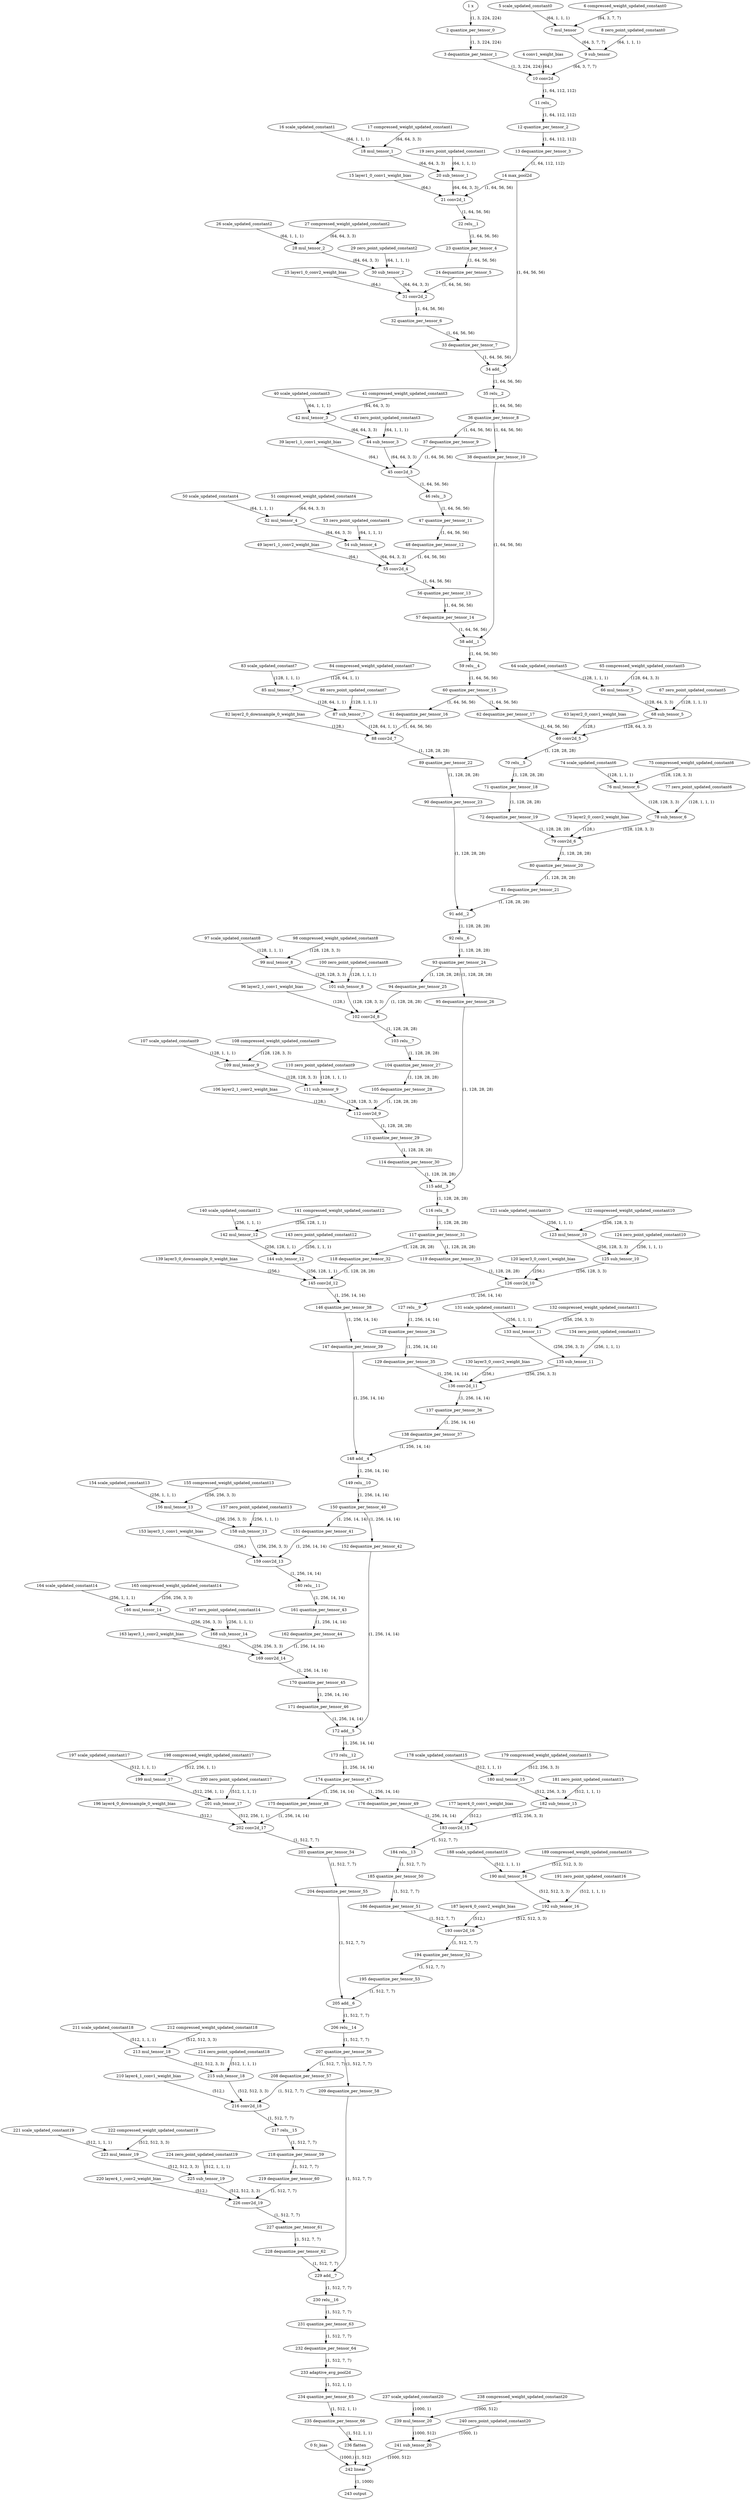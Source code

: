 strict digraph {
"0 fc_bias" [id=0, type="get_attr"];
"1 x" [id=1, type=input];
"2 quantize_per_tensor_0" [id=2, type="quantize_per_tensor"];
"3 dequantize_per_tensor_1" [id=3, type="dequantize_per_tensor"];
"4 conv1_weight_bias" [id=4, type="get_attr"];
"5 scale_updated_constant0" [id=5, type="get_attr"];
"6 compressed_weight_updated_constant0" [id=6, type="get_attr"];
"7 mul_tensor" [id=7, type=mul];
"8 zero_point_updated_constant0" [id=8, type="get_attr"];
"9 sub_tensor" [id=9, type=sub];
"10 conv2d" [id=10, type=conv2d];
"11 relu_" [id=11, type="relu_"];
"12 quantize_per_tensor_2" [id=12, type="quantize_per_tensor"];
"13 dequantize_per_tensor_3" [id=13, type="dequantize_per_tensor"];
"14 max_pool2d" [id=14, type="max_pool2d"];
"15 layer1_0_conv1_weight_bias" [id=15, type="get_attr"];
"16 scale_updated_constant1" [id=16, type="get_attr"];
"17 compressed_weight_updated_constant1" [id=17, type="get_attr"];
"18 mul_tensor_1" [id=18, type=mul];
"19 zero_point_updated_constant1" [id=19, type="get_attr"];
"20 sub_tensor_1" [id=20, type=sub];
"21 conv2d_1" [id=21, type=conv2d];
"22 relu__1" [id=22, type="relu_"];
"23 quantize_per_tensor_4" [id=23, type="quantize_per_tensor"];
"24 dequantize_per_tensor_5" [id=24, type="dequantize_per_tensor"];
"25 layer1_0_conv2_weight_bias" [id=25, type="get_attr"];
"26 scale_updated_constant2" [id=26, type="get_attr"];
"27 compressed_weight_updated_constant2" [id=27, type="get_attr"];
"28 mul_tensor_2" [id=28, type=mul];
"29 zero_point_updated_constant2" [id=29, type="get_attr"];
"30 sub_tensor_2" [id=30, type=sub];
"31 conv2d_2" [id=31, type=conv2d];
"32 quantize_per_tensor_6" [id=32, type="quantize_per_tensor"];
"33 dequantize_per_tensor_7" [id=33, type="dequantize_per_tensor"];
"34 add_" [id=34, type="add_"];
"35 relu__2" [id=35, type="relu_"];
"36 quantize_per_tensor_8" [id=36, type="quantize_per_tensor"];
"37 dequantize_per_tensor_9" [id=37, type="dequantize_per_tensor"];
"38 dequantize_per_tensor_10" [id=38, type="dequantize_per_tensor"];
"39 layer1_1_conv1_weight_bias" [id=39, type="get_attr"];
"40 scale_updated_constant3" [id=40, type="get_attr"];
"41 compressed_weight_updated_constant3" [id=41, type="get_attr"];
"42 mul_tensor_3" [id=42, type=mul];
"43 zero_point_updated_constant3" [id=43, type="get_attr"];
"44 sub_tensor_3" [id=44, type=sub];
"45 conv2d_3" [id=45, type=conv2d];
"46 relu__3" [id=46, type="relu_"];
"47 quantize_per_tensor_11" [id=47, type="quantize_per_tensor"];
"48 dequantize_per_tensor_12" [id=48, type="dequantize_per_tensor"];
"49 layer1_1_conv2_weight_bias" [id=49, type="get_attr"];
"50 scale_updated_constant4" [id=50, type="get_attr"];
"51 compressed_weight_updated_constant4" [id=51, type="get_attr"];
"52 mul_tensor_4" [id=52, type=mul];
"53 zero_point_updated_constant4" [id=53, type="get_attr"];
"54 sub_tensor_4" [id=54, type=sub];
"55 conv2d_4" [id=55, type=conv2d];
"56 quantize_per_tensor_13" [id=56, type="quantize_per_tensor"];
"57 dequantize_per_tensor_14" [id=57, type="dequantize_per_tensor"];
"58 add__1" [id=58, type="add_"];
"59 relu__4" [id=59, type="relu_"];
"60 quantize_per_tensor_15" [id=60, type="quantize_per_tensor"];
"61 dequantize_per_tensor_16" [id=61, type="dequantize_per_tensor"];
"62 dequantize_per_tensor_17" [id=62, type="dequantize_per_tensor"];
"63 layer2_0_conv1_weight_bias" [id=63, type="get_attr"];
"64 scale_updated_constant5" [id=64, type="get_attr"];
"65 compressed_weight_updated_constant5" [id=65, type="get_attr"];
"66 mul_tensor_5" [id=66, type=mul];
"67 zero_point_updated_constant5" [id=67, type="get_attr"];
"68 sub_tensor_5" [id=68, type=sub];
"69 conv2d_5" [id=69, type=conv2d];
"70 relu__5" [id=70, type="relu_"];
"71 quantize_per_tensor_18" [id=71, type="quantize_per_tensor"];
"72 dequantize_per_tensor_19" [id=72, type="dequantize_per_tensor"];
"73 layer2_0_conv2_weight_bias" [id=73, type="get_attr"];
"74 scale_updated_constant6" [id=74, type="get_attr"];
"75 compressed_weight_updated_constant6" [id=75, type="get_attr"];
"76 mul_tensor_6" [id=76, type=mul];
"77 zero_point_updated_constant6" [id=77, type="get_attr"];
"78 sub_tensor_6" [id=78, type=sub];
"79 conv2d_6" [id=79, type=conv2d];
"80 quantize_per_tensor_20" [id=80, type="quantize_per_tensor"];
"81 dequantize_per_tensor_21" [id=81, type="dequantize_per_tensor"];
"82 layer2_0_downsample_0_weight_bias" [id=82, type="get_attr"];
"83 scale_updated_constant7" [id=83, type="get_attr"];
"84 compressed_weight_updated_constant7" [id=84, type="get_attr"];
"85 mul_tensor_7" [id=85, type=mul];
"86 zero_point_updated_constant7" [id=86, type="get_attr"];
"87 sub_tensor_7" [id=87, type=sub];
"88 conv2d_7" [id=88, type=conv2d];
"89 quantize_per_tensor_22" [id=89, type="quantize_per_tensor"];
"90 dequantize_per_tensor_23" [id=90, type="dequantize_per_tensor"];
"91 add__2" [id=91, type="add_"];
"92 relu__6" [id=92, type="relu_"];
"93 quantize_per_tensor_24" [id=93, type="quantize_per_tensor"];
"94 dequantize_per_tensor_25" [id=94, type="dequantize_per_tensor"];
"95 dequantize_per_tensor_26" [id=95, type="dequantize_per_tensor"];
"96 layer2_1_conv1_weight_bias" [id=96, type="get_attr"];
"97 scale_updated_constant8" [id=97, type="get_attr"];
"98 compressed_weight_updated_constant8" [id=98, type="get_attr"];
"99 mul_tensor_8" [id=99, type=mul];
"100 zero_point_updated_constant8" [id=100, type="get_attr"];
"101 sub_tensor_8" [id=101, type=sub];
"102 conv2d_8" [id=102, type=conv2d];
"103 relu__7" [id=103, type="relu_"];
"104 quantize_per_tensor_27" [id=104, type="quantize_per_tensor"];
"105 dequantize_per_tensor_28" [id=105, type="dequantize_per_tensor"];
"106 layer2_1_conv2_weight_bias" [id=106, type="get_attr"];
"107 scale_updated_constant9" [id=107, type="get_attr"];
"108 compressed_weight_updated_constant9" [id=108, type="get_attr"];
"109 mul_tensor_9" [id=109, type=mul];
"110 zero_point_updated_constant9" [id=110, type="get_attr"];
"111 sub_tensor_9" [id=111, type=sub];
"112 conv2d_9" [id=112, type=conv2d];
"113 quantize_per_tensor_29" [id=113, type="quantize_per_tensor"];
"114 dequantize_per_tensor_30" [id=114, type="dequantize_per_tensor"];
"115 add__3" [id=115, type="add_"];
"116 relu__8" [id=116, type="relu_"];
"117 quantize_per_tensor_31" [id=117, type="quantize_per_tensor"];
"118 dequantize_per_tensor_32" [id=118, type="dequantize_per_tensor"];
"119 dequantize_per_tensor_33" [id=119, type="dequantize_per_tensor"];
"120 layer3_0_conv1_weight_bias" [id=120, type="get_attr"];
"121 scale_updated_constant10" [id=121, type="get_attr"];
"122 compressed_weight_updated_constant10" [id=122, type="get_attr"];
"123 mul_tensor_10" [id=123, type=mul];
"124 zero_point_updated_constant10" [id=124, type="get_attr"];
"125 sub_tensor_10" [id=125, type=sub];
"126 conv2d_10" [id=126, type=conv2d];
"127 relu__9" [id=127, type="relu_"];
"128 quantize_per_tensor_34" [id=128, type="quantize_per_tensor"];
"129 dequantize_per_tensor_35" [id=129, type="dequantize_per_tensor"];
"130 layer3_0_conv2_weight_bias" [id=130, type="get_attr"];
"131 scale_updated_constant11" [id=131, type="get_attr"];
"132 compressed_weight_updated_constant11" [id=132, type="get_attr"];
"133 mul_tensor_11" [id=133, type=mul];
"134 zero_point_updated_constant11" [id=134, type="get_attr"];
"135 sub_tensor_11" [id=135, type=sub];
"136 conv2d_11" [id=136, type=conv2d];
"137 quantize_per_tensor_36" [id=137, type="quantize_per_tensor"];
"138 dequantize_per_tensor_37" [id=138, type="dequantize_per_tensor"];
"139 layer3_0_downsample_0_weight_bias" [id=139, type="get_attr"];
"140 scale_updated_constant12" [id=140, type="get_attr"];
"141 compressed_weight_updated_constant12" [id=141, type="get_attr"];
"142 mul_tensor_12" [id=142, type=mul];
"143 zero_point_updated_constant12" [id=143, type="get_attr"];
"144 sub_tensor_12" [id=144, type=sub];
"145 conv2d_12" [id=145, type=conv2d];
"146 quantize_per_tensor_38" [id=146, type="quantize_per_tensor"];
"147 dequantize_per_tensor_39" [id=147, type="dequantize_per_tensor"];
"148 add__4" [id=148, type="add_"];
"149 relu__10" [id=149, type="relu_"];
"150 quantize_per_tensor_40" [id=150, type="quantize_per_tensor"];
"151 dequantize_per_tensor_41" [id=151, type="dequantize_per_tensor"];
"152 dequantize_per_tensor_42" [id=152, type="dequantize_per_tensor"];
"153 layer3_1_conv1_weight_bias" [id=153, type="get_attr"];
"154 scale_updated_constant13" [id=154, type="get_attr"];
"155 compressed_weight_updated_constant13" [id=155, type="get_attr"];
"156 mul_tensor_13" [id=156, type=mul];
"157 zero_point_updated_constant13" [id=157, type="get_attr"];
"158 sub_tensor_13" [id=158, type=sub];
"159 conv2d_13" [id=159, type=conv2d];
"160 relu__11" [id=160, type="relu_"];
"161 quantize_per_tensor_43" [id=161, type="quantize_per_tensor"];
"162 dequantize_per_tensor_44" [id=162, type="dequantize_per_tensor"];
"163 layer3_1_conv2_weight_bias" [id=163, type="get_attr"];
"164 scale_updated_constant14" [id=164, type="get_attr"];
"165 compressed_weight_updated_constant14" [id=165, type="get_attr"];
"166 mul_tensor_14" [id=166, type=mul];
"167 zero_point_updated_constant14" [id=167, type="get_attr"];
"168 sub_tensor_14" [id=168, type=sub];
"169 conv2d_14" [id=169, type=conv2d];
"170 quantize_per_tensor_45" [id=170, type="quantize_per_tensor"];
"171 dequantize_per_tensor_46" [id=171, type="dequantize_per_tensor"];
"172 add__5" [id=172, type="add_"];
"173 relu__12" [id=173, type="relu_"];
"174 quantize_per_tensor_47" [id=174, type="quantize_per_tensor"];
"175 dequantize_per_tensor_48" [id=175, type="dequantize_per_tensor"];
"176 dequantize_per_tensor_49" [id=176, type="dequantize_per_tensor"];
"177 layer4_0_conv1_weight_bias" [id=177, type="get_attr"];
"178 scale_updated_constant15" [id=178, type="get_attr"];
"179 compressed_weight_updated_constant15" [id=179, type="get_attr"];
"180 mul_tensor_15" [id=180, type=mul];
"181 zero_point_updated_constant15" [id=181, type="get_attr"];
"182 sub_tensor_15" [id=182, type=sub];
"183 conv2d_15" [id=183, type=conv2d];
"184 relu__13" [id=184, type="relu_"];
"185 quantize_per_tensor_50" [id=185, type="quantize_per_tensor"];
"186 dequantize_per_tensor_51" [id=186, type="dequantize_per_tensor"];
"187 layer4_0_conv2_weight_bias" [id=187, type="get_attr"];
"188 scale_updated_constant16" [id=188, type="get_attr"];
"189 compressed_weight_updated_constant16" [id=189, type="get_attr"];
"190 mul_tensor_16" [id=190, type=mul];
"191 zero_point_updated_constant16" [id=191, type="get_attr"];
"192 sub_tensor_16" [id=192, type=sub];
"193 conv2d_16" [id=193, type=conv2d];
"194 quantize_per_tensor_52" [id=194, type="quantize_per_tensor"];
"195 dequantize_per_tensor_53" [id=195, type="dequantize_per_tensor"];
"196 layer4_0_downsample_0_weight_bias" [id=196, type="get_attr"];
"197 scale_updated_constant17" [id=197, type="get_attr"];
"198 compressed_weight_updated_constant17" [id=198, type="get_attr"];
"199 mul_tensor_17" [id=199, type=mul];
"200 zero_point_updated_constant17" [id=200, type="get_attr"];
"201 sub_tensor_17" [id=201, type=sub];
"202 conv2d_17" [id=202, type=conv2d];
"203 quantize_per_tensor_54" [id=203, type="quantize_per_tensor"];
"204 dequantize_per_tensor_55" [id=204, type="dequantize_per_tensor"];
"205 add__6" [id=205, type="add_"];
"206 relu__14" [id=206, type="relu_"];
"207 quantize_per_tensor_56" [id=207, type="quantize_per_tensor"];
"208 dequantize_per_tensor_57" [id=208, type="dequantize_per_tensor"];
"209 dequantize_per_tensor_58" [id=209, type="dequantize_per_tensor"];
"210 layer4_1_conv1_weight_bias" [id=210, type="get_attr"];
"211 scale_updated_constant18" [id=211, type="get_attr"];
"212 compressed_weight_updated_constant18" [id=212, type="get_attr"];
"213 mul_tensor_18" [id=213, type=mul];
"214 zero_point_updated_constant18" [id=214, type="get_attr"];
"215 sub_tensor_18" [id=215, type=sub];
"216 conv2d_18" [id=216, type=conv2d];
"217 relu__15" [id=217, type="relu_"];
"218 quantize_per_tensor_59" [id=218, type="quantize_per_tensor"];
"219 dequantize_per_tensor_60" [id=219, type="dequantize_per_tensor"];
"220 layer4_1_conv2_weight_bias" [id=220, type="get_attr"];
"221 scale_updated_constant19" [id=221, type="get_attr"];
"222 compressed_weight_updated_constant19" [id=222, type="get_attr"];
"223 mul_tensor_19" [id=223, type=mul];
"224 zero_point_updated_constant19" [id=224, type="get_attr"];
"225 sub_tensor_19" [id=225, type=sub];
"226 conv2d_19" [id=226, type=conv2d];
"227 quantize_per_tensor_61" [id=227, type="quantize_per_tensor"];
"228 dequantize_per_tensor_62" [id=228, type="dequantize_per_tensor"];
"229 add__7" [id=229, type="add_"];
"230 relu__16" [id=230, type="relu_"];
"231 quantize_per_tensor_63" [id=231, type="quantize_per_tensor"];
"232 dequantize_per_tensor_64" [id=232, type="dequantize_per_tensor"];
"233 adaptive_avg_pool2d" [id=233, type="adaptive_avg_pool2d"];
"234 quantize_per_tensor_65" [id=234, type="quantize_per_tensor"];
"235 dequantize_per_tensor_66" [id=235, type="dequantize_per_tensor"];
"236 flatten" [id=236, type=flatten];
"237 scale_updated_constant20" [id=237, type="get_attr"];
"238 compressed_weight_updated_constant20" [id=238, type="get_attr"];
"239 mul_tensor_20" [id=239, type=mul];
"240 zero_point_updated_constant20" [id=240, type="get_attr"];
"241 sub_tensor_20" [id=241, type=sub];
"242 linear" [id=242, type=linear];
"243 output" [id=243, type=output];
"0 fc_bias" -> "242 linear" [style=solid, label="(1000,)"];
"1 x" -> "2 quantize_per_tensor_0" [style=solid, label="(1, 3, 224, 224)"];
"2 quantize_per_tensor_0" -> "3 dequantize_per_tensor_1" [style=solid, label="(1, 3, 224, 224)"];
"3 dequantize_per_tensor_1" -> "10 conv2d" [style=solid, label="(1, 3, 224, 224)"];
"4 conv1_weight_bias" -> "10 conv2d" [style=solid, label="(64,)"];
"5 scale_updated_constant0" -> "7 mul_tensor" [style=solid, label="(64, 1, 1, 1)"];
"6 compressed_weight_updated_constant0" -> "7 mul_tensor" [style=solid, label="(64, 3, 7, 7)"];
"7 mul_tensor" -> "9 sub_tensor" [style=solid, label="(64, 3, 7, 7)"];
"8 zero_point_updated_constant0" -> "9 sub_tensor" [style=solid, label="(64, 1, 1, 1)"];
"9 sub_tensor" -> "10 conv2d" [style=solid, label="(64, 3, 7, 7)"];
"10 conv2d" -> "11 relu_" [style=solid, label="(1, 64, 112, 112)"];
"11 relu_" -> "12 quantize_per_tensor_2" [style=solid, label="(1, 64, 112, 112)"];
"12 quantize_per_tensor_2" -> "13 dequantize_per_tensor_3" [style=solid, label="(1, 64, 112, 112)"];
"13 dequantize_per_tensor_3" -> "14 max_pool2d" [style=solid, label="(1, 64, 112, 112)"];
"14 max_pool2d" -> "21 conv2d_1" [style=solid, label="(1, 64, 56, 56)"];
"14 max_pool2d" -> "34 add_" [style=solid, label="(1, 64, 56, 56)"];
"15 layer1_0_conv1_weight_bias" -> "21 conv2d_1" [style=solid, label="(64,)"];
"16 scale_updated_constant1" -> "18 mul_tensor_1" [style=solid, label="(64, 1, 1, 1)"];
"17 compressed_weight_updated_constant1" -> "18 mul_tensor_1" [style=solid, label="(64, 64, 3, 3)"];
"18 mul_tensor_1" -> "20 sub_tensor_1" [style=solid, label="(64, 64, 3, 3)"];
"19 zero_point_updated_constant1" -> "20 sub_tensor_1" [style=solid, label="(64, 1, 1, 1)"];
"20 sub_tensor_1" -> "21 conv2d_1" [style=solid, label="(64, 64, 3, 3)"];
"21 conv2d_1" -> "22 relu__1" [style=solid, label="(1, 64, 56, 56)"];
"22 relu__1" -> "23 quantize_per_tensor_4" [style=solid, label="(1, 64, 56, 56)"];
"23 quantize_per_tensor_4" -> "24 dequantize_per_tensor_5" [style=solid, label="(1, 64, 56, 56)"];
"24 dequantize_per_tensor_5" -> "31 conv2d_2" [style=solid, label="(1, 64, 56, 56)"];
"25 layer1_0_conv2_weight_bias" -> "31 conv2d_2" [style=solid, label="(64,)"];
"26 scale_updated_constant2" -> "28 mul_tensor_2" [style=solid, label="(64, 1, 1, 1)"];
"27 compressed_weight_updated_constant2" -> "28 mul_tensor_2" [style=solid, label="(64, 64, 3, 3)"];
"28 mul_tensor_2" -> "30 sub_tensor_2" [style=solid, label="(64, 64, 3, 3)"];
"29 zero_point_updated_constant2" -> "30 sub_tensor_2" [style=solid, label="(64, 1, 1, 1)"];
"30 sub_tensor_2" -> "31 conv2d_2" [style=solid, label="(64, 64, 3, 3)"];
"31 conv2d_2" -> "32 quantize_per_tensor_6" [style=solid, label="(1, 64, 56, 56)"];
"32 quantize_per_tensor_6" -> "33 dequantize_per_tensor_7" [style=solid, label="(1, 64, 56, 56)"];
"33 dequantize_per_tensor_7" -> "34 add_" [style=solid, label="(1, 64, 56, 56)"];
"34 add_" -> "35 relu__2" [style=solid, label="(1, 64, 56, 56)"];
"35 relu__2" -> "36 quantize_per_tensor_8" [style=solid, label="(1, 64, 56, 56)"];
"36 quantize_per_tensor_8" -> "37 dequantize_per_tensor_9" [style=solid, label="(1, 64, 56, 56)"];
"36 quantize_per_tensor_8" -> "38 dequantize_per_tensor_10" [style=solid, label="(1, 64, 56, 56)"];
"37 dequantize_per_tensor_9" -> "45 conv2d_3" [style=solid, label="(1, 64, 56, 56)"];
"38 dequantize_per_tensor_10" -> "58 add__1" [style=solid, label="(1, 64, 56, 56)"];
"39 layer1_1_conv1_weight_bias" -> "45 conv2d_3" [style=solid, label="(64,)"];
"40 scale_updated_constant3" -> "42 mul_tensor_3" [style=solid, label="(64, 1, 1, 1)"];
"41 compressed_weight_updated_constant3" -> "42 mul_tensor_3" [style=solid, label="(64, 64, 3, 3)"];
"42 mul_tensor_3" -> "44 sub_tensor_3" [style=solid, label="(64, 64, 3, 3)"];
"43 zero_point_updated_constant3" -> "44 sub_tensor_3" [style=solid, label="(64, 1, 1, 1)"];
"44 sub_tensor_3" -> "45 conv2d_3" [style=solid, label="(64, 64, 3, 3)"];
"45 conv2d_3" -> "46 relu__3" [style=solid, label="(1, 64, 56, 56)"];
"46 relu__3" -> "47 quantize_per_tensor_11" [style=solid, label="(1, 64, 56, 56)"];
"47 quantize_per_tensor_11" -> "48 dequantize_per_tensor_12" [style=solid, label="(1, 64, 56, 56)"];
"48 dequantize_per_tensor_12" -> "55 conv2d_4" [style=solid, label="(1, 64, 56, 56)"];
"49 layer1_1_conv2_weight_bias" -> "55 conv2d_4" [style=solid, label="(64,)"];
"50 scale_updated_constant4" -> "52 mul_tensor_4" [style=solid, label="(64, 1, 1, 1)"];
"51 compressed_weight_updated_constant4" -> "52 mul_tensor_4" [style=solid, label="(64, 64, 3, 3)"];
"52 mul_tensor_4" -> "54 sub_tensor_4" [style=solid, label="(64, 64, 3, 3)"];
"53 zero_point_updated_constant4" -> "54 sub_tensor_4" [style=solid, label="(64, 1, 1, 1)"];
"54 sub_tensor_4" -> "55 conv2d_4" [style=solid, label="(64, 64, 3, 3)"];
"55 conv2d_4" -> "56 quantize_per_tensor_13" [style=solid, label="(1, 64, 56, 56)"];
"56 quantize_per_tensor_13" -> "57 dequantize_per_tensor_14" [style=solid, label="(1, 64, 56, 56)"];
"57 dequantize_per_tensor_14" -> "58 add__1" [style=solid, label="(1, 64, 56, 56)"];
"58 add__1" -> "59 relu__4" [style=solid, label="(1, 64, 56, 56)"];
"59 relu__4" -> "60 quantize_per_tensor_15" [style=solid, label="(1, 64, 56, 56)"];
"60 quantize_per_tensor_15" -> "61 dequantize_per_tensor_16" [style=solid, label="(1, 64, 56, 56)"];
"60 quantize_per_tensor_15" -> "62 dequantize_per_tensor_17" [style=solid, label="(1, 64, 56, 56)"];
"61 dequantize_per_tensor_16" -> "88 conv2d_7" [style=solid, label="(1, 64, 56, 56)"];
"62 dequantize_per_tensor_17" -> "69 conv2d_5" [style=solid, label="(1, 64, 56, 56)"];
"63 layer2_0_conv1_weight_bias" -> "69 conv2d_5" [style=solid, label="(128,)"];
"64 scale_updated_constant5" -> "66 mul_tensor_5" [style=solid, label="(128, 1, 1, 1)"];
"65 compressed_weight_updated_constant5" -> "66 mul_tensor_5" [style=solid, label="(128, 64, 3, 3)"];
"66 mul_tensor_5" -> "68 sub_tensor_5" [style=solid, label="(128, 64, 3, 3)"];
"67 zero_point_updated_constant5" -> "68 sub_tensor_5" [style=solid, label="(128, 1, 1, 1)"];
"68 sub_tensor_5" -> "69 conv2d_5" [style=solid, label="(128, 64, 3, 3)"];
"69 conv2d_5" -> "70 relu__5" [style=solid, label="(1, 128, 28, 28)"];
"70 relu__5" -> "71 quantize_per_tensor_18" [style=solid, label="(1, 128, 28, 28)"];
"71 quantize_per_tensor_18" -> "72 dequantize_per_tensor_19" [style=solid, label="(1, 128, 28, 28)"];
"72 dequantize_per_tensor_19" -> "79 conv2d_6" [style=solid, label="(1, 128, 28, 28)"];
"73 layer2_0_conv2_weight_bias" -> "79 conv2d_6" [style=solid, label="(128,)"];
"74 scale_updated_constant6" -> "76 mul_tensor_6" [style=solid, label="(128, 1, 1, 1)"];
"75 compressed_weight_updated_constant6" -> "76 mul_tensor_6" [style=solid, label="(128, 128, 3, 3)"];
"76 mul_tensor_6" -> "78 sub_tensor_6" [style=solid, label="(128, 128, 3, 3)"];
"77 zero_point_updated_constant6" -> "78 sub_tensor_6" [style=solid, label="(128, 1, 1, 1)"];
"78 sub_tensor_6" -> "79 conv2d_6" [style=solid, label="(128, 128, 3, 3)"];
"79 conv2d_6" -> "80 quantize_per_tensor_20" [style=solid, label="(1, 128, 28, 28)"];
"80 quantize_per_tensor_20" -> "81 dequantize_per_tensor_21" [style=solid, label="(1, 128, 28, 28)"];
"81 dequantize_per_tensor_21" -> "91 add__2" [style=solid, label="(1, 128, 28, 28)"];
"82 layer2_0_downsample_0_weight_bias" -> "88 conv2d_7" [style=solid, label="(128,)"];
"83 scale_updated_constant7" -> "85 mul_tensor_7" [style=solid, label="(128, 1, 1, 1)"];
"84 compressed_weight_updated_constant7" -> "85 mul_tensor_7" [style=solid, label="(128, 64, 1, 1)"];
"85 mul_tensor_7" -> "87 sub_tensor_7" [style=solid, label="(128, 64, 1, 1)"];
"86 zero_point_updated_constant7" -> "87 sub_tensor_7" [style=solid, label="(128, 1, 1, 1)"];
"87 sub_tensor_7" -> "88 conv2d_7" [style=solid, label="(128, 64, 1, 1)"];
"88 conv2d_7" -> "89 quantize_per_tensor_22" [style=solid, label="(1, 128, 28, 28)"];
"89 quantize_per_tensor_22" -> "90 dequantize_per_tensor_23" [style=solid, label="(1, 128, 28, 28)"];
"90 dequantize_per_tensor_23" -> "91 add__2" [style=solid, label="(1, 128, 28, 28)"];
"91 add__2" -> "92 relu__6" [style=solid, label="(1, 128, 28, 28)"];
"92 relu__6" -> "93 quantize_per_tensor_24" [style=solid, label="(1, 128, 28, 28)"];
"93 quantize_per_tensor_24" -> "94 dequantize_per_tensor_25" [style=solid, label="(1, 128, 28, 28)"];
"93 quantize_per_tensor_24" -> "95 dequantize_per_tensor_26" [style=solid, label="(1, 128, 28, 28)"];
"94 dequantize_per_tensor_25" -> "102 conv2d_8" [style=solid, label="(1, 128, 28, 28)"];
"95 dequantize_per_tensor_26" -> "115 add__3" [style=solid, label="(1, 128, 28, 28)"];
"96 layer2_1_conv1_weight_bias" -> "102 conv2d_8" [style=solid, label="(128,)"];
"97 scale_updated_constant8" -> "99 mul_tensor_8" [style=solid, label="(128, 1, 1, 1)"];
"98 compressed_weight_updated_constant8" -> "99 mul_tensor_8" [style=solid, label="(128, 128, 3, 3)"];
"99 mul_tensor_8" -> "101 sub_tensor_8" [style=solid, label="(128, 128, 3, 3)"];
"100 zero_point_updated_constant8" -> "101 sub_tensor_8" [style=solid, label="(128, 1, 1, 1)"];
"101 sub_tensor_8" -> "102 conv2d_8" [style=solid, label="(128, 128, 3, 3)"];
"102 conv2d_8" -> "103 relu__7" [style=solid, label="(1, 128, 28, 28)"];
"103 relu__7" -> "104 quantize_per_tensor_27" [style=solid, label="(1, 128, 28, 28)"];
"104 quantize_per_tensor_27" -> "105 dequantize_per_tensor_28" [style=solid, label="(1, 128, 28, 28)"];
"105 dequantize_per_tensor_28" -> "112 conv2d_9" [style=solid, label="(1, 128, 28, 28)"];
"106 layer2_1_conv2_weight_bias" -> "112 conv2d_9" [style=solid, label="(128,)"];
"107 scale_updated_constant9" -> "109 mul_tensor_9" [style=solid, label="(128, 1, 1, 1)"];
"108 compressed_weight_updated_constant9" -> "109 mul_tensor_9" [style=solid, label="(128, 128, 3, 3)"];
"109 mul_tensor_9" -> "111 sub_tensor_9" [style=solid, label="(128, 128, 3, 3)"];
"110 zero_point_updated_constant9" -> "111 sub_tensor_9" [style=solid, label="(128, 1, 1, 1)"];
"111 sub_tensor_9" -> "112 conv2d_9" [style=solid, label="(128, 128, 3, 3)"];
"112 conv2d_9" -> "113 quantize_per_tensor_29" [style=solid, label="(1, 128, 28, 28)"];
"113 quantize_per_tensor_29" -> "114 dequantize_per_tensor_30" [style=solid, label="(1, 128, 28, 28)"];
"114 dequantize_per_tensor_30" -> "115 add__3" [style=solid, label="(1, 128, 28, 28)"];
"115 add__3" -> "116 relu__8" [style=solid, label="(1, 128, 28, 28)"];
"116 relu__8" -> "117 quantize_per_tensor_31" [style=solid, label="(1, 128, 28, 28)"];
"117 quantize_per_tensor_31" -> "118 dequantize_per_tensor_32" [style=solid, label="(1, 128, 28, 28)"];
"117 quantize_per_tensor_31" -> "119 dequantize_per_tensor_33" [style=solid, label="(1, 128, 28, 28)"];
"118 dequantize_per_tensor_32" -> "145 conv2d_12" [style=solid, label="(1, 128, 28, 28)"];
"119 dequantize_per_tensor_33" -> "126 conv2d_10" [style=solid, label="(1, 128, 28, 28)"];
"120 layer3_0_conv1_weight_bias" -> "126 conv2d_10" [style=solid, label="(256,)"];
"121 scale_updated_constant10" -> "123 mul_tensor_10" [style=solid, label="(256, 1, 1, 1)"];
"122 compressed_weight_updated_constant10" -> "123 mul_tensor_10" [style=solid, label="(256, 128, 3, 3)"];
"123 mul_tensor_10" -> "125 sub_tensor_10" [style=solid, label="(256, 128, 3, 3)"];
"124 zero_point_updated_constant10" -> "125 sub_tensor_10" [style=solid, label="(256, 1, 1, 1)"];
"125 sub_tensor_10" -> "126 conv2d_10" [style=solid, label="(256, 128, 3, 3)"];
"126 conv2d_10" -> "127 relu__9" [style=solid, label="(1, 256, 14, 14)"];
"127 relu__9" -> "128 quantize_per_tensor_34" [style=solid, label="(1, 256, 14, 14)"];
"128 quantize_per_tensor_34" -> "129 dequantize_per_tensor_35" [style=solid, label="(1, 256, 14, 14)"];
"129 dequantize_per_tensor_35" -> "136 conv2d_11" [style=solid, label="(1, 256, 14, 14)"];
"130 layer3_0_conv2_weight_bias" -> "136 conv2d_11" [style=solid, label="(256,)"];
"131 scale_updated_constant11" -> "133 mul_tensor_11" [style=solid, label="(256, 1, 1, 1)"];
"132 compressed_weight_updated_constant11" -> "133 mul_tensor_11" [style=solid, label="(256, 256, 3, 3)"];
"133 mul_tensor_11" -> "135 sub_tensor_11" [style=solid, label="(256, 256, 3, 3)"];
"134 zero_point_updated_constant11" -> "135 sub_tensor_11" [style=solid, label="(256, 1, 1, 1)"];
"135 sub_tensor_11" -> "136 conv2d_11" [style=solid, label="(256, 256, 3, 3)"];
"136 conv2d_11" -> "137 quantize_per_tensor_36" [style=solid, label="(1, 256, 14, 14)"];
"137 quantize_per_tensor_36" -> "138 dequantize_per_tensor_37" [style=solid, label="(1, 256, 14, 14)"];
"138 dequantize_per_tensor_37" -> "148 add__4" [style=solid, label="(1, 256, 14, 14)"];
"139 layer3_0_downsample_0_weight_bias" -> "145 conv2d_12" [style=solid, label="(256,)"];
"140 scale_updated_constant12" -> "142 mul_tensor_12" [style=solid, label="(256, 1, 1, 1)"];
"141 compressed_weight_updated_constant12" -> "142 mul_tensor_12" [style=solid, label="(256, 128, 1, 1)"];
"142 mul_tensor_12" -> "144 sub_tensor_12" [style=solid, label="(256, 128, 1, 1)"];
"143 zero_point_updated_constant12" -> "144 sub_tensor_12" [style=solid, label="(256, 1, 1, 1)"];
"144 sub_tensor_12" -> "145 conv2d_12" [style=solid, label="(256, 128, 1, 1)"];
"145 conv2d_12" -> "146 quantize_per_tensor_38" [style=solid, label="(1, 256, 14, 14)"];
"146 quantize_per_tensor_38" -> "147 dequantize_per_tensor_39" [style=solid, label="(1, 256, 14, 14)"];
"147 dequantize_per_tensor_39" -> "148 add__4" [style=solid, label="(1, 256, 14, 14)"];
"148 add__4" -> "149 relu__10" [style=solid, label="(1, 256, 14, 14)"];
"149 relu__10" -> "150 quantize_per_tensor_40" [style=solid, label="(1, 256, 14, 14)"];
"150 quantize_per_tensor_40" -> "151 dequantize_per_tensor_41" [style=solid, label="(1, 256, 14, 14)"];
"150 quantize_per_tensor_40" -> "152 dequantize_per_tensor_42" [style=solid, label="(1, 256, 14, 14)"];
"151 dequantize_per_tensor_41" -> "159 conv2d_13" [style=solid, label="(1, 256, 14, 14)"];
"152 dequantize_per_tensor_42" -> "172 add__5" [style=solid, label="(1, 256, 14, 14)"];
"153 layer3_1_conv1_weight_bias" -> "159 conv2d_13" [style=solid, label="(256,)"];
"154 scale_updated_constant13" -> "156 mul_tensor_13" [style=solid, label="(256, 1, 1, 1)"];
"155 compressed_weight_updated_constant13" -> "156 mul_tensor_13" [style=solid, label="(256, 256, 3, 3)"];
"156 mul_tensor_13" -> "158 sub_tensor_13" [style=solid, label="(256, 256, 3, 3)"];
"157 zero_point_updated_constant13" -> "158 sub_tensor_13" [style=solid, label="(256, 1, 1, 1)"];
"158 sub_tensor_13" -> "159 conv2d_13" [style=solid, label="(256, 256, 3, 3)"];
"159 conv2d_13" -> "160 relu__11" [style=solid, label="(1, 256, 14, 14)"];
"160 relu__11" -> "161 quantize_per_tensor_43" [style=solid, label="(1, 256, 14, 14)"];
"161 quantize_per_tensor_43" -> "162 dequantize_per_tensor_44" [style=solid, label="(1, 256, 14, 14)"];
"162 dequantize_per_tensor_44" -> "169 conv2d_14" [style=solid, label="(1, 256, 14, 14)"];
"163 layer3_1_conv2_weight_bias" -> "169 conv2d_14" [style=solid, label="(256,)"];
"164 scale_updated_constant14" -> "166 mul_tensor_14" [style=solid, label="(256, 1, 1, 1)"];
"165 compressed_weight_updated_constant14" -> "166 mul_tensor_14" [style=solid, label="(256, 256, 3, 3)"];
"166 mul_tensor_14" -> "168 sub_tensor_14" [style=solid, label="(256, 256, 3, 3)"];
"167 zero_point_updated_constant14" -> "168 sub_tensor_14" [style=solid, label="(256, 1, 1, 1)"];
"168 sub_tensor_14" -> "169 conv2d_14" [style=solid, label="(256, 256, 3, 3)"];
"169 conv2d_14" -> "170 quantize_per_tensor_45" [style=solid, label="(1, 256, 14, 14)"];
"170 quantize_per_tensor_45" -> "171 dequantize_per_tensor_46" [style=solid, label="(1, 256, 14, 14)"];
"171 dequantize_per_tensor_46" -> "172 add__5" [style=solid, label="(1, 256, 14, 14)"];
"172 add__5" -> "173 relu__12" [style=solid, label="(1, 256, 14, 14)"];
"173 relu__12" -> "174 quantize_per_tensor_47" [style=solid, label="(1, 256, 14, 14)"];
"174 quantize_per_tensor_47" -> "175 dequantize_per_tensor_48" [style=solid, label="(1, 256, 14, 14)"];
"174 quantize_per_tensor_47" -> "176 dequantize_per_tensor_49" [style=solid, label="(1, 256, 14, 14)"];
"175 dequantize_per_tensor_48" -> "202 conv2d_17" [style=solid, label="(1, 256, 14, 14)"];
"176 dequantize_per_tensor_49" -> "183 conv2d_15" [style=solid, label="(1, 256, 14, 14)"];
"177 layer4_0_conv1_weight_bias" -> "183 conv2d_15" [style=solid, label="(512,)"];
"178 scale_updated_constant15" -> "180 mul_tensor_15" [style=solid, label="(512, 1, 1, 1)"];
"179 compressed_weight_updated_constant15" -> "180 mul_tensor_15" [style=solid, label="(512, 256, 3, 3)"];
"180 mul_tensor_15" -> "182 sub_tensor_15" [style=solid, label="(512, 256, 3, 3)"];
"181 zero_point_updated_constant15" -> "182 sub_tensor_15" [style=solid, label="(512, 1, 1, 1)"];
"182 sub_tensor_15" -> "183 conv2d_15" [style=solid, label="(512, 256, 3, 3)"];
"183 conv2d_15" -> "184 relu__13" [style=solid, label="(1, 512, 7, 7)"];
"184 relu__13" -> "185 quantize_per_tensor_50" [style=solid, label="(1, 512, 7, 7)"];
"185 quantize_per_tensor_50" -> "186 dequantize_per_tensor_51" [style=solid, label="(1, 512, 7, 7)"];
"186 dequantize_per_tensor_51" -> "193 conv2d_16" [style=solid, label="(1, 512, 7, 7)"];
"187 layer4_0_conv2_weight_bias" -> "193 conv2d_16" [style=solid, label="(512,)"];
"188 scale_updated_constant16" -> "190 mul_tensor_16" [style=solid, label="(512, 1, 1, 1)"];
"189 compressed_weight_updated_constant16" -> "190 mul_tensor_16" [style=solid, label="(512, 512, 3, 3)"];
"190 mul_tensor_16" -> "192 sub_tensor_16" [style=solid, label="(512, 512, 3, 3)"];
"191 zero_point_updated_constant16" -> "192 sub_tensor_16" [style=solid, label="(512, 1, 1, 1)"];
"192 sub_tensor_16" -> "193 conv2d_16" [style=solid, label="(512, 512, 3, 3)"];
"193 conv2d_16" -> "194 quantize_per_tensor_52" [style=solid, label="(1, 512, 7, 7)"];
"194 quantize_per_tensor_52" -> "195 dequantize_per_tensor_53" [style=solid, label="(1, 512, 7, 7)"];
"195 dequantize_per_tensor_53" -> "205 add__6" [style=solid, label="(1, 512, 7, 7)"];
"196 layer4_0_downsample_0_weight_bias" -> "202 conv2d_17" [style=solid, label="(512,)"];
"197 scale_updated_constant17" -> "199 mul_tensor_17" [style=solid, label="(512, 1, 1, 1)"];
"198 compressed_weight_updated_constant17" -> "199 mul_tensor_17" [style=solid, label="(512, 256, 1, 1)"];
"199 mul_tensor_17" -> "201 sub_tensor_17" [style=solid, label="(512, 256, 1, 1)"];
"200 zero_point_updated_constant17" -> "201 sub_tensor_17" [style=solid, label="(512, 1, 1, 1)"];
"201 sub_tensor_17" -> "202 conv2d_17" [style=solid, label="(512, 256, 1, 1)"];
"202 conv2d_17" -> "203 quantize_per_tensor_54" [style=solid, label="(1, 512, 7, 7)"];
"203 quantize_per_tensor_54" -> "204 dequantize_per_tensor_55" [style=solid, label="(1, 512, 7, 7)"];
"204 dequantize_per_tensor_55" -> "205 add__6" [style=solid, label="(1, 512, 7, 7)"];
"205 add__6" -> "206 relu__14" [style=solid, label="(1, 512, 7, 7)"];
"206 relu__14" -> "207 quantize_per_tensor_56" [style=solid, label="(1, 512, 7, 7)"];
"207 quantize_per_tensor_56" -> "208 dequantize_per_tensor_57" [style=solid, label="(1, 512, 7, 7)"];
"207 quantize_per_tensor_56" -> "209 dequantize_per_tensor_58" [style=solid, label="(1, 512, 7, 7)"];
"208 dequantize_per_tensor_57" -> "216 conv2d_18" [style=solid, label="(1, 512, 7, 7)"];
"209 dequantize_per_tensor_58" -> "229 add__7" [style=solid, label="(1, 512, 7, 7)"];
"210 layer4_1_conv1_weight_bias" -> "216 conv2d_18" [style=solid, label="(512,)"];
"211 scale_updated_constant18" -> "213 mul_tensor_18" [style=solid, label="(512, 1, 1, 1)"];
"212 compressed_weight_updated_constant18" -> "213 mul_tensor_18" [style=solid, label="(512, 512, 3, 3)"];
"213 mul_tensor_18" -> "215 sub_tensor_18" [style=solid, label="(512, 512, 3, 3)"];
"214 zero_point_updated_constant18" -> "215 sub_tensor_18" [style=solid, label="(512, 1, 1, 1)"];
"215 sub_tensor_18" -> "216 conv2d_18" [style=solid, label="(512, 512, 3, 3)"];
"216 conv2d_18" -> "217 relu__15" [style=solid, label="(1, 512, 7, 7)"];
"217 relu__15" -> "218 quantize_per_tensor_59" [style=solid, label="(1, 512, 7, 7)"];
"218 quantize_per_tensor_59" -> "219 dequantize_per_tensor_60" [style=solid, label="(1, 512, 7, 7)"];
"219 dequantize_per_tensor_60" -> "226 conv2d_19" [style=solid, label="(1, 512, 7, 7)"];
"220 layer4_1_conv2_weight_bias" -> "226 conv2d_19" [style=solid, label="(512,)"];
"221 scale_updated_constant19" -> "223 mul_tensor_19" [style=solid, label="(512, 1, 1, 1)"];
"222 compressed_weight_updated_constant19" -> "223 mul_tensor_19" [style=solid, label="(512, 512, 3, 3)"];
"223 mul_tensor_19" -> "225 sub_tensor_19" [style=solid, label="(512, 512, 3, 3)"];
"224 zero_point_updated_constant19" -> "225 sub_tensor_19" [style=solid, label="(512, 1, 1, 1)"];
"225 sub_tensor_19" -> "226 conv2d_19" [style=solid, label="(512, 512, 3, 3)"];
"226 conv2d_19" -> "227 quantize_per_tensor_61" [style=solid, label="(1, 512, 7, 7)"];
"227 quantize_per_tensor_61" -> "228 dequantize_per_tensor_62" [style=solid, label="(1, 512, 7, 7)"];
"228 dequantize_per_tensor_62" -> "229 add__7" [style=solid, label="(1, 512, 7, 7)"];
"229 add__7" -> "230 relu__16" [style=solid, label="(1, 512, 7, 7)"];
"230 relu__16" -> "231 quantize_per_tensor_63" [style=solid, label="(1, 512, 7, 7)"];
"231 quantize_per_tensor_63" -> "232 dequantize_per_tensor_64" [style=solid, label="(1, 512, 7, 7)"];
"232 dequantize_per_tensor_64" -> "233 adaptive_avg_pool2d" [style=solid, label="(1, 512, 7, 7)"];
"233 adaptive_avg_pool2d" -> "234 quantize_per_tensor_65" [style=solid, label="(1, 512, 1, 1)"];
"234 quantize_per_tensor_65" -> "235 dequantize_per_tensor_66" [style=solid, label="(1, 512, 1, 1)"];
"235 dequantize_per_tensor_66" -> "236 flatten" [style=solid, label="(1, 512, 1, 1)"];
"236 flatten" -> "242 linear" [style=solid, label="(1, 512)"];
"237 scale_updated_constant20" -> "239 mul_tensor_20" [style=solid, label="(1000, 1)"];
"238 compressed_weight_updated_constant20" -> "239 mul_tensor_20" [style=solid, label="(1000, 512)"];
"239 mul_tensor_20" -> "241 sub_tensor_20" [style=solid, label="(1000, 512)"];
"240 zero_point_updated_constant20" -> "241 sub_tensor_20" [style=solid, label="(1000, 1)"];
"241 sub_tensor_20" -> "242 linear" [style=solid, label="(1000, 512)"];
"242 linear" -> "243 output" [style=solid, label="(1, 1000)"];
}
